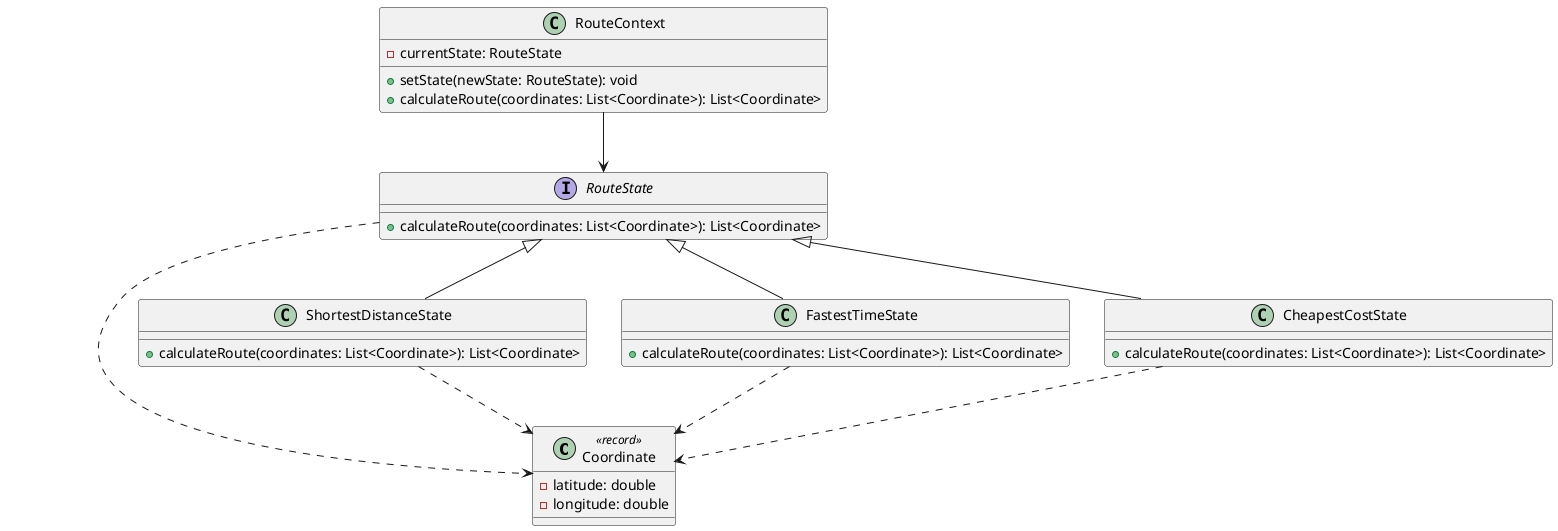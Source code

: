 @startuml
'https://plantuml.com/class-diagram

class Coordinate <<record>> {
  -latitude: double
  -longitude: double
}

class RouteContext {
    -currentState: RouteState
    +setState(newState: RouteState): void
    +calculateRoute(coordinates: List<Coordinate>): List<Coordinate>
}

interface RouteState {
    +calculateRoute(coordinates: List<Coordinate>): List<Coordinate>
}

class ShortestDistanceState {
    +calculateRoute(coordinates: List<Coordinate>): List<Coordinate>
}

class FastestTimeState {
    +calculateRoute(coordinates: List<Coordinate>): List<Coordinate>
}

class CheapestCostState {
    +calculateRoute(coordinates: List<Coordinate>): List<Coordinate>
}

RouteState <|-- ShortestDistanceState
RouteState <|-- FastestTimeState
RouteState <|-- CheapestCostState
RouteContext --> RouteState
RouteState ..> Coordinate
ShortestDistanceState ..> Coordinate
FastestTimeState ..> Coordinate
CheapestCostState ..> Coordinate

@enduml
